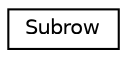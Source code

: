 digraph "Graphical Class Hierarchy"
{
 // LATEX_PDF_SIZE
  edge [fontname="Helvetica",fontsize="10",labelfontname="Helvetica",labelfontsize="10"];
  node [fontname="Helvetica",fontsize="10",shape=record];
  rankdir="LR";
  Node0 [label="Subrow",height=0.2,width=0.4,color="black", fillcolor="white", style="filled",URL="$classSubrow.html",tooltip=" "];
}
